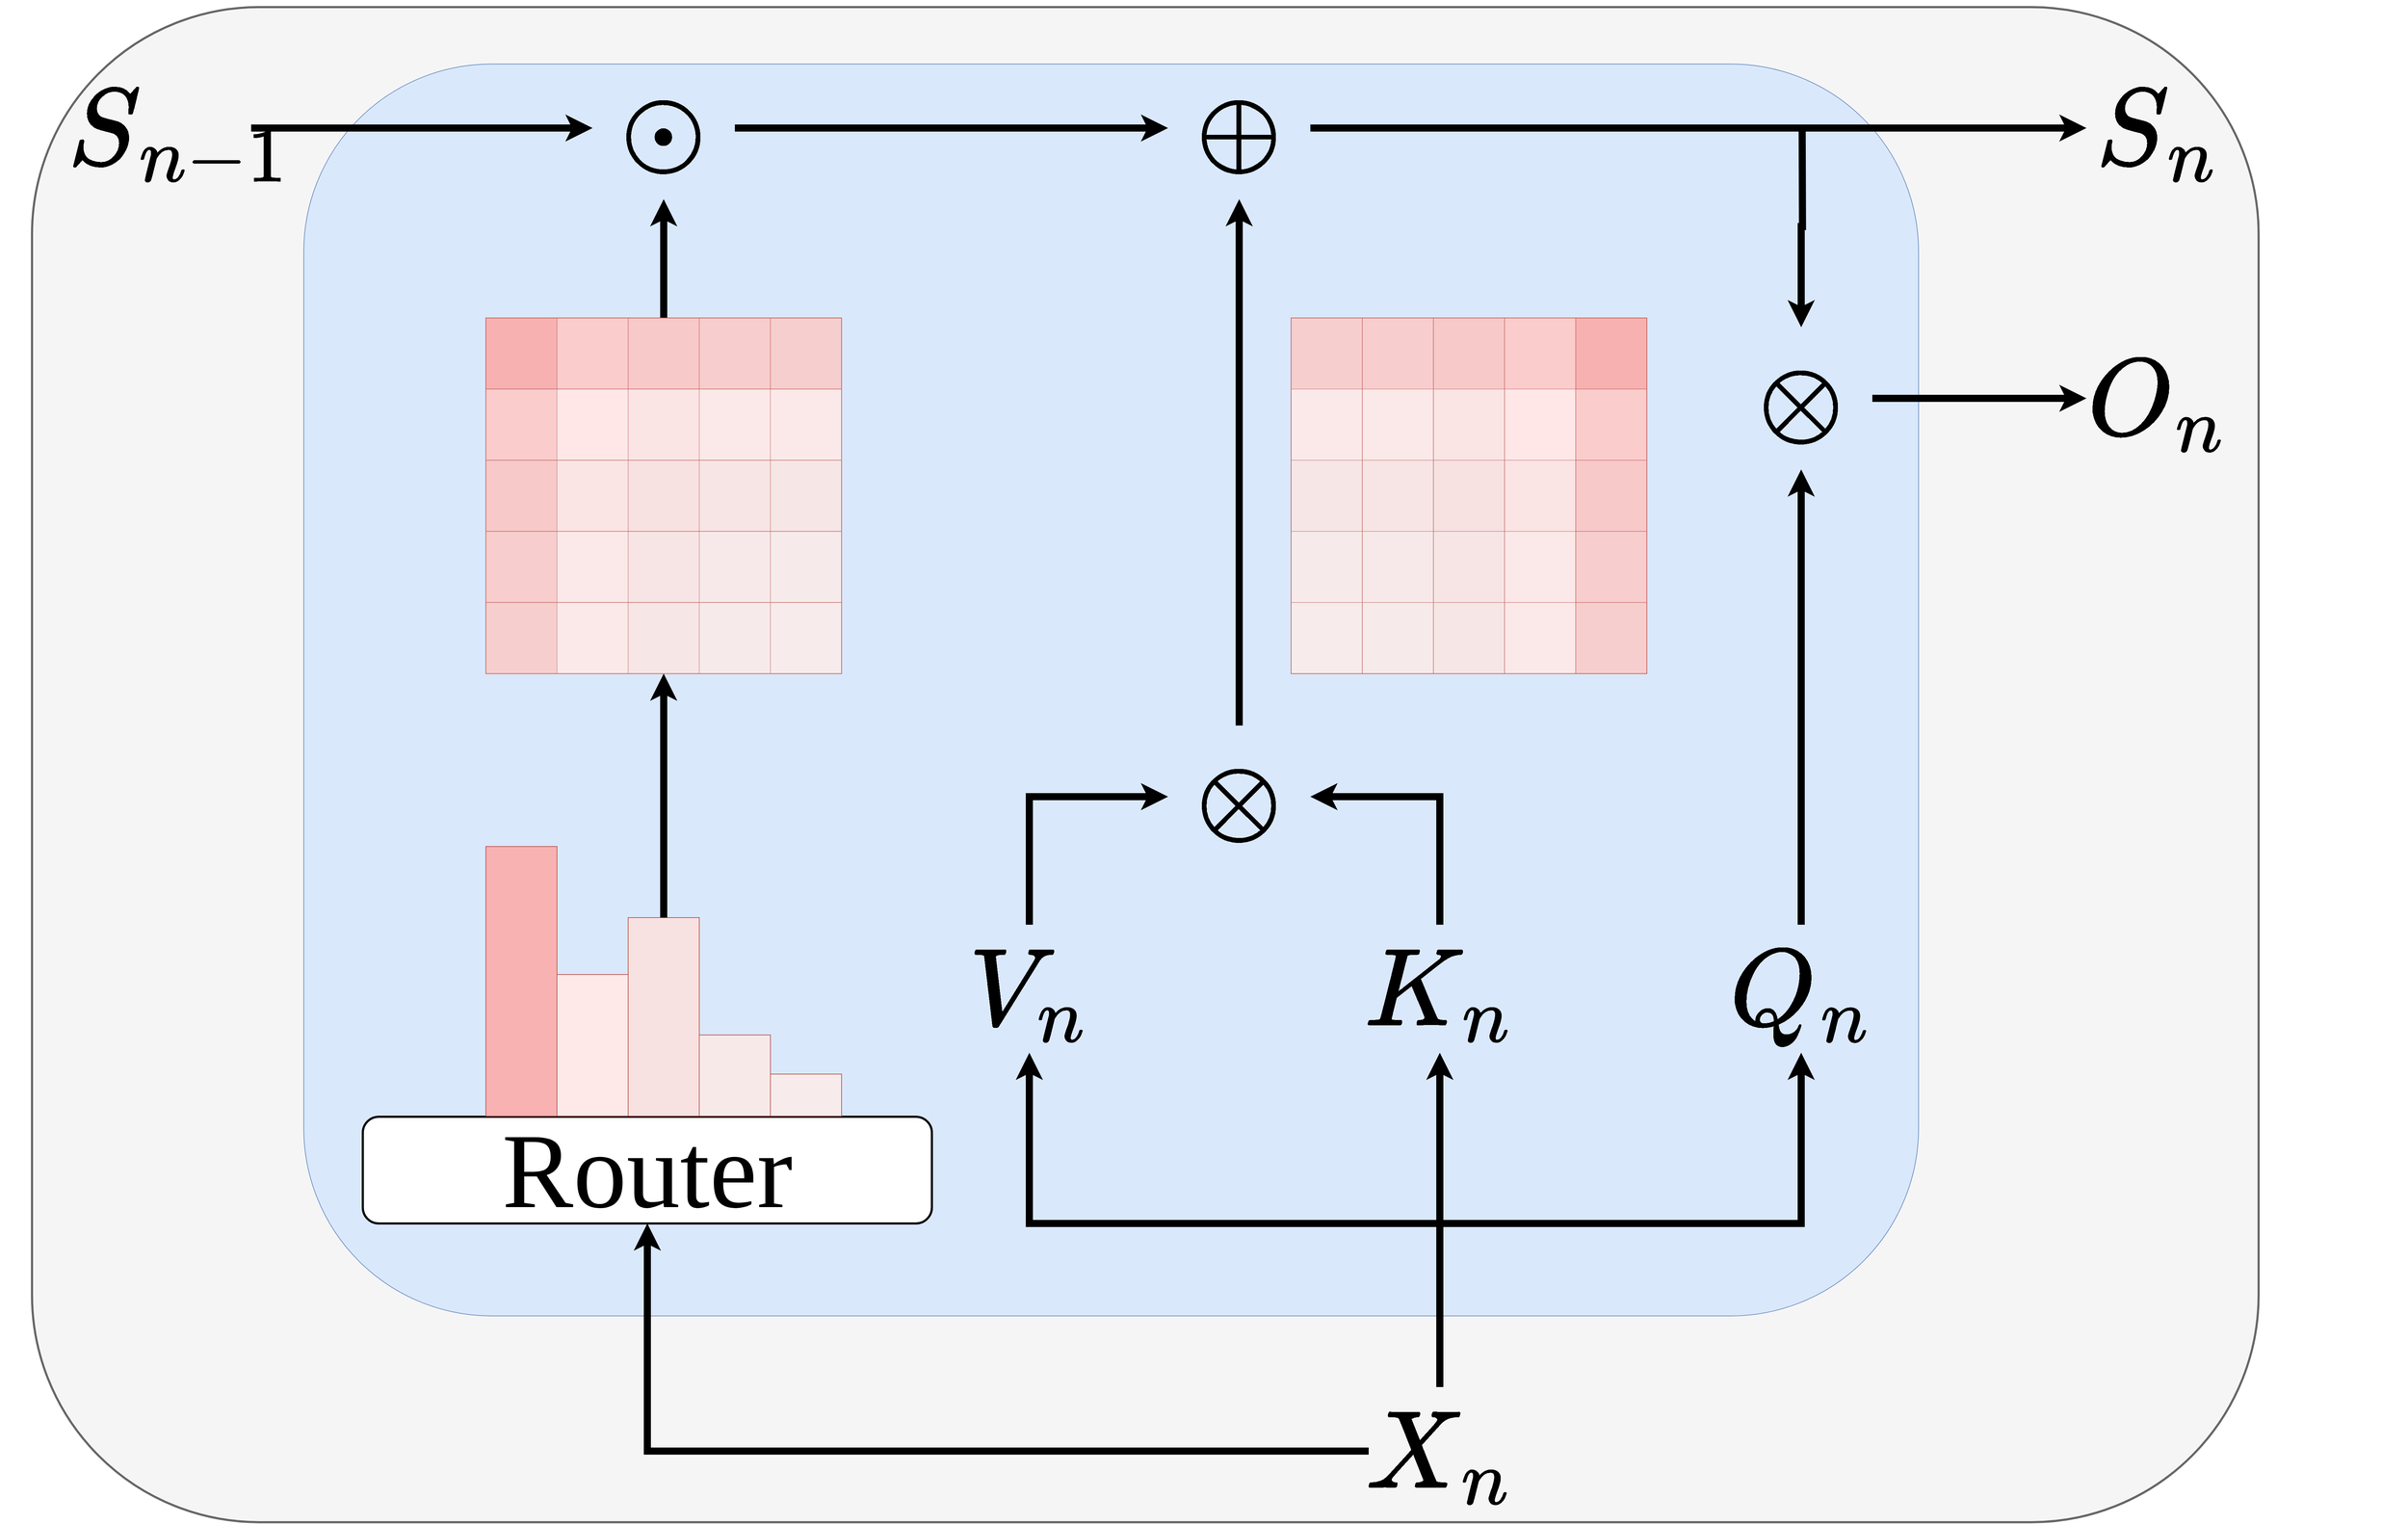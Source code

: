 <mxfile version="28.0.7">
  <diagram name="第 1 页" id="tQVFFfUuTfknBGljxKSW">
    <mxGraphModel dx="4263" dy="3275" grid="1" gridSize="10" guides="1" tooltips="1" connect="1" arrows="1" fold="1" page="1" pageScale="1" pageWidth="827" pageHeight="1169" math="1" shadow="0">
      <root>
        <mxCell id="0" />
        <mxCell id="1" parent="0" />
        <mxCell id="UMfH54SIPUYyljazPVqs-2" value="" style="rounded=1;whiteSpace=wrap;html=1;strokeWidth=3;fillColor=#f5f5f5;fontColor=#333333;strokeColor=#666666;container=0;fontSize=150;" parent="1" vertex="1">
          <mxGeometry x="900" y="70" width="3130" height="2130" as="geometry" />
        </mxCell>
        <mxCell id="UMfH54SIPUYyljazPVqs-3" value="" style="rounded=1;whiteSpace=wrap;html=1;fillColor=#dae8fc;strokeColor=#6c8ebf;container=0;fontSize=150;" parent="1" vertex="1">
          <mxGeometry x="1282" y="150" width="2270" height="1760" as="geometry" />
        </mxCell>
        <mxCell id="UMfH54SIPUYyljazPVqs-4" style="edgeStyle=orthogonalEdgeStyle;rounded=0;orthogonalLoop=1;jettySize=auto;html=1;exitX=0.5;exitY=0;exitDx=0;exitDy=0;entryX=0;entryY=0.5;entryDx=0;entryDy=0;strokeWidth=10;fontSize=150;" parent="1" source="UMfH54SIPUYyljazPVqs-5" target="UMfH54SIPUYyljazPVqs-25" edge="1">
          <mxGeometry relative="1" as="geometry" />
        </mxCell>
        <mxCell id="UMfH54SIPUYyljazPVqs-5" value="&lt;span style=&quot;text-align: left; background-color: rgb(255, 255, 255);&quot;&gt;$$V_n$$&lt;/span&gt;" style="text;html=1;align=center;verticalAlign=middle;whiteSpace=wrap;rounded=0;fontFamily=Times New Roman;fontSize=150;container=0;" parent="1" vertex="1">
          <mxGeometry x="2202" y="1360" width="200" height="180" as="geometry" />
        </mxCell>
        <mxCell id="UMfH54SIPUYyljazPVqs-6" style="edgeStyle=orthogonalEdgeStyle;rounded=0;orthogonalLoop=1;jettySize=auto;html=1;exitX=0.5;exitY=0;exitDx=0;exitDy=0;entryX=1;entryY=0.5;entryDx=0;entryDy=0;strokeWidth=10;fontSize=150;" parent="1" source="UMfH54SIPUYyljazPVqs-7" target="UMfH54SIPUYyljazPVqs-25" edge="1">
          <mxGeometry relative="1" as="geometry" />
        </mxCell>
        <mxCell id="UMfH54SIPUYyljazPVqs-7" value="&lt;span style=&quot;text-align: left; background-color: rgb(255, 255, 255);&quot;&gt;$$K_n$$&lt;/span&gt;" style="text;html=1;align=center;verticalAlign=middle;whiteSpace=wrap;rounded=0;fontFamily=Times New Roman;fontSize=150;container=0;" parent="1" vertex="1">
          <mxGeometry x="2779" y="1360" width="200" height="180" as="geometry" />
        </mxCell>
        <mxCell id="UMfH54SIPUYyljazPVqs-8" style="edgeStyle=orthogonalEdgeStyle;rounded=0;orthogonalLoop=1;jettySize=auto;html=1;exitX=0.5;exitY=0;exitDx=0;exitDy=0;strokeWidth=10;fontSize=150;" parent="1" source="UMfH54SIPUYyljazPVqs-9" target="UMfH54SIPUYyljazPVqs-28" edge="1">
          <mxGeometry relative="1" as="geometry" />
        </mxCell>
        <mxCell id="UMfH54SIPUYyljazPVqs-9" value="&lt;span style=&quot;text-align: left; background-color: rgb(255, 255, 255);&quot;&gt;$$Q_n$$&lt;/span&gt;" style="text;html=1;align=center;verticalAlign=middle;whiteSpace=wrap;rounded=0;fontFamily=Times New Roman;fontSize=150;container=0;" parent="1" vertex="1">
          <mxGeometry x="3287" y="1360" width="200" height="180" as="geometry" />
        </mxCell>
        <mxCell id="UMfH54SIPUYyljazPVqs-10" style="edgeStyle=orthogonalEdgeStyle;rounded=0;orthogonalLoop=1;jettySize=auto;html=1;exitX=0.5;exitY=0;exitDx=0;exitDy=0;strokeWidth=10;fontSize=150;" parent="1" source="UMfH54SIPUYyljazPVqs-14" target="UMfH54SIPUYyljazPVqs-7" edge="1">
          <mxGeometry relative="1" as="geometry" />
        </mxCell>
        <mxCell id="UMfH54SIPUYyljazPVqs-11" style="edgeStyle=orthogonalEdgeStyle;rounded=0;orthogonalLoop=1;jettySize=auto;html=1;exitX=0.5;exitY=0;exitDx=0;exitDy=0;entryX=0.5;entryY=1;entryDx=0;entryDy=0;strokeWidth=10;fontSize=150;" parent="1" source="UMfH54SIPUYyljazPVqs-14" target="UMfH54SIPUYyljazPVqs-5" edge="1">
          <mxGeometry relative="1" as="geometry">
            <Array as="points">
              <mxPoint x="2920" y="1780" />
              <mxPoint x="2288" y="1780" />
            </Array>
          </mxGeometry>
        </mxCell>
        <mxCell id="UMfH54SIPUYyljazPVqs-12" style="edgeStyle=orthogonalEdgeStyle;rounded=0;orthogonalLoop=1;jettySize=auto;html=1;exitX=0.5;exitY=0;exitDx=0;exitDy=0;entryX=0.5;entryY=1;entryDx=0;entryDy=0;strokeWidth=10;fontSize=150;" parent="1" source="UMfH54SIPUYyljazPVqs-14" target="UMfH54SIPUYyljazPVqs-9" edge="1">
          <mxGeometry relative="1" as="geometry">
            <Array as="points">
              <mxPoint x="2879" y="1780" />
              <mxPoint x="3387" y="1780" />
            </Array>
          </mxGeometry>
        </mxCell>
        <mxCell id="UMfH54SIPUYyljazPVqs-13" style="edgeStyle=orthogonalEdgeStyle;rounded=0;orthogonalLoop=1;jettySize=auto;html=1;exitX=0;exitY=0.5;exitDx=0;exitDy=0;entryX=0.5;entryY=1;entryDx=0;entryDy=0;strokeWidth=10;fontSize=150;" parent="1" source="UMfH54SIPUYyljazPVqs-14" target="UMfH54SIPUYyljazPVqs-29" edge="1">
          <mxGeometry relative="1" as="geometry" />
        </mxCell>
        <mxCell id="UMfH54SIPUYyljazPVqs-14" value="&lt;span style=&quot;text-align: left; background-color: rgb(255, 255, 255);&quot;&gt;$$X_n$$&lt;/span&gt;" style="text;html=1;align=center;verticalAlign=middle;whiteSpace=wrap;rounded=0;fontFamily=Times New Roman;fontSize=150;container=0;" parent="1" vertex="1">
          <mxGeometry x="2779" y="2010" width="200" height="180" as="geometry" />
        </mxCell>
        <mxCell id="UMfH54SIPUYyljazPVqs-15" style="edgeStyle=orthogonalEdgeStyle;rounded=0;orthogonalLoop=1;jettySize=auto;html=1;exitX=1;exitY=0.5;exitDx=0;exitDy=0;strokeWidth=10;fontSize=150;" parent="1" source="UMfH54SIPUYyljazPVqs-16" target="UMfH54SIPUYyljazPVqs-19" edge="1">
          <mxGeometry relative="1" as="geometry" />
        </mxCell>
        <mxCell id="UMfH54SIPUYyljazPVqs-16" value="&lt;b style=&quot;text-align: start; text-wrap-mode: nowrap;&quot;&gt;&lt;font&gt;$$\oplus$$&lt;/font&gt;&lt;/b&gt;" style="text;html=1;align=center;verticalAlign=middle;whiteSpace=wrap;rounded=0;fontFamily=Times New Roman;fontSize=150;container=0;" parent="1" vertex="1">
          <mxGeometry x="2497" y="140" width="200" height="200" as="geometry" />
        </mxCell>
        <mxCell id="UMfH54SIPUYyljazPVqs-17" style="edgeStyle=orthogonalEdgeStyle;rounded=0;orthogonalLoop=1;jettySize=auto;html=1;exitX=1;exitY=0.5;exitDx=0;exitDy=0;strokeWidth=10;fontSize=150;" parent="1" source="UMfH54SIPUYyljazPVqs-18" target="UMfH54SIPUYyljazPVqs-23" edge="1">
          <mxGeometry relative="1" as="geometry" />
        </mxCell>
        <mxCell id="UMfH54SIPUYyljazPVqs-18" value="&lt;span style=&quot;text-align: left; background-color: rgb(255, 255, 255);&quot;&gt;$$S_{n-1}$$&lt;/span&gt;" style="text;html=1;align=center;verticalAlign=middle;whiteSpace=wrap;rounded=0;fontFamily=Times New Roman;fontSize=150;container=0;" parent="1" vertex="1">
          <mxGeometry x="1008" y="150" width="200" height="180" as="geometry" />
        </mxCell>
        <mxCell id="UMfH54SIPUYyljazPVqs-19" value="&lt;span style=&quot;text-align: left; background-color: rgb(255, 255, 255);&quot;&gt;$$S_{n}$$&lt;/span&gt;" style="text;html=1;align=center;verticalAlign=middle;whiteSpace=wrap;rounded=0;fontFamily=Times New Roman;fontSize=150;container=0;" parent="1" vertex="1">
          <mxGeometry x="3788" y="150" width="200" height="180" as="geometry" />
        </mxCell>
        <mxCell id="UMfH54SIPUYyljazPVqs-20" value="&lt;span style=&quot;text-align: left; background-color: rgb(255, 255, 255);&quot;&gt;$$O_{n}$$&lt;/span&gt;" style="text;html=1;align=center;verticalAlign=middle;whiteSpace=wrap;rounded=0;fontFamily=Times New Roman;fontSize=150;container=0;" parent="1" vertex="1">
          <mxGeometry x="3788" y="530" width="200" height="180" as="geometry" />
        </mxCell>
        <mxCell id="UMfH54SIPUYyljazPVqs-21" style="edgeStyle=orthogonalEdgeStyle;rounded=0;orthogonalLoop=1;jettySize=auto;html=1;exitX=1;exitY=0.5;exitDx=0;exitDy=0;entryX=0;entryY=0.5;entryDx=0;entryDy=0;strokeWidth=10;fontSize=150;" parent="1" source="UMfH54SIPUYyljazPVqs-23" target="UMfH54SIPUYyljazPVqs-16" edge="1">
          <mxGeometry relative="1" as="geometry" />
        </mxCell>
        <mxCell id="UMfH54SIPUYyljazPVqs-22" style="edgeStyle=orthogonalEdgeStyle;rounded=0;orthogonalLoop=1;jettySize=auto;html=1;exitX=0.5;exitY=1;exitDx=0;exitDy=0;strokeWidth=10;startArrow=classic;startFill=1;endArrow=none;endFill=0;fontSize=150;" parent="1" source="UMfH54SIPUYyljazPVqs-23" edge="1">
          <mxGeometry relative="1" as="geometry">
            <mxPoint x="1788" y="676.0" as="targetPoint" />
          </mxGeometry>
        </mxCell>
        <mxCell id="UMfH54SIPUYyljazPVqs-23" value="&lt;b style=&quot;text-align: start; text-wrap-mode: nowrap;&quot;&gt;&lt;font&gt;$$\mathbb{\odot}$$&lt;/font&gt;&lt;/b&gt;" style="text;html=1;align=center;verticalAlign=middle;whiteSpace=wrap;rounded=0;fontFamily=Times New Roman;fontSize=150;container=0;" parent="1" vertex="1">
          <mxGeometry x="1688" y="140" width="200" height="200" as="geometry" />
        </mxCell>
        <mxCell id="UMfH54SIPUYyljazPVqs-24" style="edgeStyle=orthogonalEdgeStyle;rounded=0;orthogonalLoop=1;jettySize=auto;html=1;strokeWidth=10;fontSize=150;" parent="1" source="UMfH54SIPUYyljazPVqs-25" target="UMfH54SIPUYyljazPVqs-16" edge="1">
          <mxGeometry relative="1" as="geometry" />
        </mxCell>
        <mxCell id="UMfH54SIPUYyljazPVqs-25" value="&lt;b style=&quot;text-align: start; text-wrap-mode: nowrap;&quot;&gt;&lt;font&gt;$$\otimes$$&lt;/font&gt;&lt;/b&gt;" style="text;html=1;align=center;verticalAlign=middle;whiteSpace=wrap;rounded=0;fontFamily=Times New Roman;fontSize=150;container=0;" parent="1" vertex="1">
          <mxGeometry x="2497" y="1080" width="200" height="200" as="geometry" />
        </mxCell>
        <mxCell id="UMfH54SIPUYyljazPVqs-26" style="edgeStyle=orthogonalEdgeStyle;rounded=0;orthogonalLoop=1;jettySize=auto;html=1;exitX=1;exitY=0.5;exitDx=0;exitDy=0;strokeWidth=10;fontSize=150;" parent="1" source="UMfH54SIPUYyljazPVqs-28" target="UMfH54SIPUYyljazPVqs-20" edge="1">
          <mxGeometry relative="1" as="geometry" />
        </mxCell>
        <mxCell id="UMfH54SIPUYyljazPVqs-27" style="edgeStyle=orthogonalEdgeStyle;rounded=0;orthogonalLoop=1;jettySize=auto;html=1;exitX=0.5;exitY=0;exitDx=0;exitDy=0;endArrow=none;endFill=0;startArrow=classic;startFill=1;strokeWidth=10;fontSize=150;" parent="1" source="UMfH54SIPUYyljazPVqs-28" edge="1">
          <mxGeometry relative="1" as="geometry">
            <mxPoint x="3388.333" y="236" as="targetPoint" />
          </mxGeometry>
        </mxCell>
        <mxCell id="UMfH54SIPUYyljazPVqs-28" value="&lt;b style=&quot;text-align: start; text-wrap-mode: nowrap;&quot;&gt;&lt;font&gt;$$\otimes$$&lt;/font&gt;&lt;/b&gt;" style="text;html=1;align=center;verticalAlign=middle;whiteSpace=wrap;rounded=0;fontFamily=Times New Roman;fontSize=150;container=0;" parent="1" vertex="1">
          <mxGeometry x="3287" y="520" width="200" height="200" as="geometry" />
        </mxCell>
        <mxCell id="-zJn97UpBHibVtrfqb7p-20" value="" style="group" vertex="1" connectable="0" parent="1">
          <mxGeometry x="1538" y="507" width="500" height="500" as="geometry" />
        </mxCell>
        <mxCell id="-zJn97UpBHibVtrfqb7p-1" value="" style="rounded=0;whiteSpace=wrap;html=1;fillColor=#F8B2B2;strokeColor=#b85450;container=0;fontSize=150;" vertex="1" parent="-zJn97UpBHibVtrfqb7p-20">
          <mxGeometry width="100" height="500" as="geometry" />
        </mxCell>
        <mxCell id="-zJn97UpBHibVtrfqb7p-2" value="" style="rounded=0;whiteSpace=wrap;html=1;fillColor=#FFE8E8;strokeColor=#b85450;container=0;fontSize=150;" vertex="1" parent="-zJn97UpBHibVtrfqb7p-20">
          <mxGeometry x="100" width="100" height="500" as="geometry" />
        </mxCell>
        <mxCell id="-zJn97UpBHibVtrfqb7p-3" value="" style="rounded=0;whiteSpace=wrap;html=1;fillColor=#F8E1E1;strokeColor=#b85450;container=0;fontSize=150;" vertex="1" parent="-zJn97UpBHibVtrfqb7p-20">
          <mxGeometry x="200" width="100" height="500" as="geometry" />
        </mxCell>
        <mxCell id="-zJn97UpBHibVtrfqb7p-4" value="" style="rounded=0;whiteSpace=wrap;html=1;fillColor=#F8E9E9;strokeColor=#b85450;container=0;fontSize=150;" vertex="1" parent="-zJn97UpBHibVtrfqb7p-20">
          <mxGeometry x="300" width="100" height="500" as="geometry" />
        </mxCell>
        <mxCell id="-zJn97UpBHibVtrfqb7p-5" value="" style="rounded=0;whiteSpace=wrap;html=1;fillColor=#F8EBEB;strokeColor=#b85450;container=0;fontSize=150;" vertex="1" parent="-zJn97UpBHibVtrfqb7p-20">
          <mxGeometry x="400" width="100" height="500" as="geometry" />
        </mxCell>
        <mxCell id="-zJn97UpBHibVtrfqb7p-14" value="" style="rounded=0;whiteSpace=wrap;html=1;fillColor=#F8B2B2;strokeColor=#b85450;container=0;fontSize=150;rotation=90;opacity=50;" vertex="1" parent="-zJn97UpBHibVtrfqb7p-20">
          <mxGeometry x="200" y="-200" width="100" height="500" as="geometry" />
        </mxCell>
        <mxCell id="-zJn97UpBHibVtrfqb7p-15" value="" style="rounded=0;whiteSpace=wrap;html=1;fillColor=#FFE8E8;strokeColor=#b85450;container=0;fontSize=150;rotation=90;opacity=50;" vertex="1" parent="-zJn97UpBHibVtrfqb7p-20">
          <mxGeometry x="200" y="-100" width="100" height="500" as="geometry" />
        </mxCell>
        <mxCell id="-zJn97UpBHibVtrfqb7p-16" value="" style="rounded=0;whiteSpace=wrap;html=1;fillColor=#F8E1E1;strokeColor=#b85450;container=0;fontSize=150;rotation=90;opacity=50;" vertex="1" parent="-zJn97UpBHibVtrfqb7p-20">
          <mxGeometry x="200" width="100" height="500" as="geometry" />
        </mxCell>
        <mxCell id="-zJn97UpBHibVtrfqb7p-17" value="" style="rounded=0;whiteSpace=wrap;html=1;fillColor=#F8E9E9;strokeColor=#b85450;container=0;fontSize=150;rotation=90;opacity=50;" vertex="1" parent="-zJn97UpBHibVtrfqb7p-20">
          <mxGeometry x="200" y="100" width="100" height="500" as="geometry" />
        </mxCell>
        <mxCell id="-zJn97UpBHibVtrfqb7p-18" value="" style="rounded=0;whiteSpace=wrap;html=1;fillColor=#F8EBEB;strokeColor=#b85450;container=0;fontSize=150;rotation=90;opacity=50;" vertex="1" parent="-zJn97UpBHibVtrfqb7p-20">
          <mxGeometry x="200" y="200" width="100" height="500" as="geometry" />
        </mxCell>
        <mxCell id="-zJn97UpBHibVtrfqb7p-21" value="" style="group" vertex="1" connectable="0" parent="1">
          <mxGeometry x="1365" y="1250" width="800" height="530" as="geometry" />
        </mxCell>
        <mxCell id="UMfH54SIPUYyljazPVqs-29" value="&lt;font face=&quot;Times New Roman&quot;&gt;Router&lt;/font&gt;" style="rounded=1;whiteSpace=wrap;html=1;strokeWidth=3;container=0;fontSize=150;" parent="-zJn97UpBHibVtrfqb7p-21" vertex="1">
          <mxGeometry y="380" width="800" height="150" as="geometry" />
        </mxCell>
        <mxCell id="UMfH54SIPUYyljazPVqs-30" value="" style="rounded=0;whiteSpace=wrap;html=1;fillColor=#F8B2B2;strokeColor=#b85450;container=0;fontSize=150;" parent="-zJn97UpBHibVtrfqb7p-21" vertex="1">
          <mxGeometry x="173" width="100" height="379" as="geometry" />
        </mxCell>
        <mxCell id="UMfH54SIPUYyljazPVqs-31" value="" style="rounded=0;whiteSpace=wrap;html=1;fillColor=#FFE8E8;strokeColor=#b85450;container=0;fontSize=150;" parent="-zJn97UpBHibVtrfqb7p-21" vertex="1">
          <mxGeometry x="273" y="180" width="100" height="199" as="geometry" />
        </mxCell>
        <mxCell id="UMfH54SIPUYyljazPVqs-32" value="" style="rounded=0;whiteSpace=wrap;html=1;fillColor=#F8E1E1;strokeColor=#b85450;container=0;fontSize=150;" parent="-zJn97UpBHibVtrfqb7p-21" vertex="1">
          <mxGeometry x="373" y="100" width="100" height="279" as="geometry" />
        </mxCell>
        <mxCell id="UMfH54SIPUYyljazPVqs-33" value="" style="rounded=0;whiteSpace=wrap;html=1;fillColor=#F8E9E9;strokeColor=#b85450;container=0;fontSize=150;" parent="-zJn97UpBHibVtrfqb7p-21" vertex="1">
          <mxGeometry x="473" y="265" width="100" height="114" as="geometry" />
        </mxCell>
        <mxCell id="UMfH54SIPUYyljazPVqs-34" value="" style="rounded=0;whiteSpace=wrap;html=1;fillColor=#F8EBEB;strokeColor=#b85450;container=0;fontSize=150;" parent="-zJn97UpBHibVtrfqb7p-21" vertex="1">
          <mxGeometry x="573" y="320" width="100" height="59" as="geometry" />
        </mxCell>
        <mxCell id="-zJn97UpBHibVtrfqb7p-22" value="" style="group;rotation=90;" vertex="1" connectable="0" parent="1">
          <mxGeometry x="2670" y="507" width="500" height="500" as="geometry" />
        </mxCell>
        <mxCell id="-zJn97UpBHibVtrfqb7p-23" value="" style="rounded=0;whiteSpace=wrap;html=1;fillColor=#F8B2B2;strokeColor=#b85450;container=0;fontSize=150;rotation=90;" vertex="1" parent="-zJn97UpBHibVtrfqb7p-22">
          <mxGeometry x="200" y="-200" width="100" height="500" as="geometry" />
        </mxCell>
        <mxCell id="-zJn97UpBHibVtrfqb7p-24" value="" style="rounded=0;whiteSpace=wrap;html=1;fillColor=#FFE8E8;strokeColor=#b85450;container=0;fontSize=150;rotation=90;" vertex="1" parent="-zJn97UpBHibVtrfqb7p-22">
          <mxGeometry x="200" y="-100" width="100" height="500" as="geometry" />
        </mxCell>
        <mxCell id="-zJn97UpBHibVtrfqb7p-25" value="" style="rounded=0;whiteSpace=wrap;html=1;fillColor=#F8E1E1;strokeColor=#b85450;container=0;fontSize=150;rotation=90;" vertex="1" parent="-zJn97UpBHibVtrfqb7p-22">
          <mxGeometry x="200" width="100" height="500" as="geometry" />
        </mxCell>
        <mxCell id="-zJn97UpBHibVtrfqb7p-26" value="" style="rounded=0;whiteSpace=wrap;html=1;fillColor=#F8E9E9;strokeColor=#b85450;container=0;fontSize=150;rotation=90;" vertex="1" parent="-zJn97UpBHibVtrfqb7p-22">
          <mxGeometry x="200" y="100" width="100" height="500" as="geometry" />
        </mxCell>
        <mxCell id="-zJn97UpBHibVtrfqb7p-27" value="" style="rounded=0;whiteSpace=wrap;html=1;fillColor=#F8EBEB;strokeColor=#b85450;container=0;fontSize=150;rotation=90;" vertex="1" parent="-zJn97UpBHibVtrfqb7p-22">
          <mxGeometry x="200" y="200" width="100" height="500" as="geometry" />
        </mxCell>
        <mxCell id="-zJn97UpBHibVtrfqb7p-28" value="" style="rounded=0;whiteSpace=wrap;html=1;fillColor=#F8B2B2;strokeColor=#b85450;container=0;fontSize=150;rotation=180;opacity=50;" vertex="1" parent="-zJn97UpBHibVtrfqb7p-22">
          <mxGeometry x="400" width="100" height="500" as="geometry" />
        </mxCell>
        <mxCell id="-zJn97UpBHibVtrfqb7p-29" value="" style="rounded=0;whiteSpace=wrap;html=1;fillColor=#FFE8E8;strokeColor=#b85450;container=0;fontSize=150;rotation=180;opacity=50;" vertex="1" parent="-zJn97UpBHibVtrfqb7p-22">
          <mxGeometry x="300" width="100" height="500" as="geometry" />
        </mxCell>
        <mxCell id="-zJn97UpBHibVtrfqb7p-30" value="" style="rounded=0;whiteSpace=wrap;html=1;fillColor=#F8E1E1;strokeColor=#b85450;container=0;fontSize=150;rotation=180;opacity=50;" vertex="1" parent="-zJn97UpBHibVtrfqb7p-22">
          <mxGeometry x="200" width="100" height="500" as="geometry" />
        </mxCell>
        <mxCell id="-zJn97UpBHibVtrfqb7p-31" value="" style="rounded=0;whiteSpace=wrap;html=1;fillColor=#F8E9E9;strokeColor=#b85450;container=0;fontSize=150;rotation=180;opacity=50;" vertex="1" parent="-zJn97UpBHibVtrfqb7p-22">
          <mxGeometry x="100" width="100" height="500" as="geometry" />
        </mxCell>
        <mxCell id="-zJn97UpBHibVtrfqb7p-32" value="" style="rounded=0;whiteSpace=wrap;html=1;fillColor=#F8EBEB;strokeColor=#b85450;container=0;fontSize=150;rotation=180;opacity=50;" vertex="1" parent="-zJn97UpBHibVtrfqb7p-22">
          <mxGeometry width="100" height="500" as="geometry" />
        </mxCell>
        <mxCell id="-zJn97UpBHibVtrfqb7p-36" style="edgeStyle=orthogonalEdgeStyle;rounded=0;orthogonalLoop=1;jettySize=auto;html=1;entryX=1;entryY=0.5;entryDx=0;entryDy=0;strokeWidth=10;" edge="1" parent="1" source="UMfH54SIPUYyljazPVqs-32" target="-zJn97UpBHibVtrfqb7p-18">
          <mxGeometry relative="1" as="geometry" />
        </mxCell>
      </root>
    </mxGraphModel>
  </diagram>
</mxfile>
